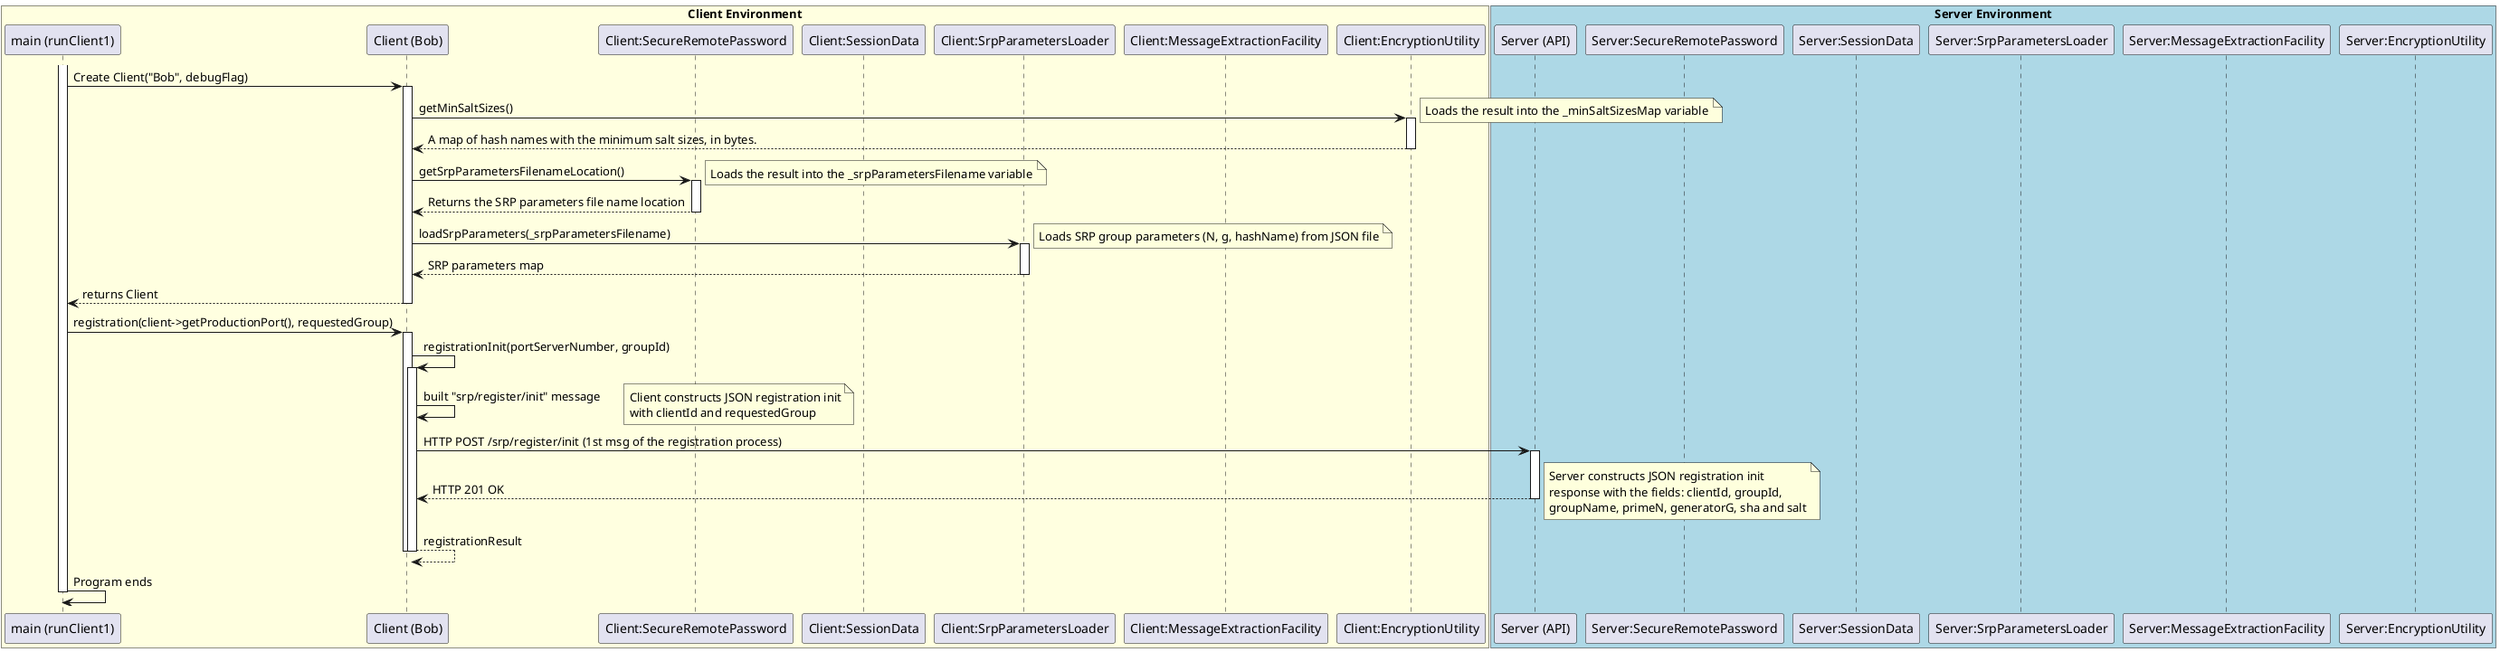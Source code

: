 "@startuml SRP_implementation_sequence_diagram"

box "Client Environment" #LightYellow
    participant "main (runClient1)" as Main
    participant "Client (Bob)" as Client
    participant "Client:SecureRemotePassword" as ClientSRP
    participant "Client:SessionData" as ClientSession
    participant "Client:SrpParametersLoader" as ClientSrpLoader
    participant "Client:MessageExtractionFacility" as ClientMEF
    participant "Client:EncryptionUtility" as ClientEU
end box

box "Server Environment" #LightBlue
    participant "Server (API)" as ServerAPI
    participant "Server:SecureRemotePassword" as ServerSRP
    participant "Server:SessionData" as ServerSession
    participant "Server:SrpParametersLoader" as ServerSrpLoader
    participant "Server:MessageExtractionFacility" as ServerMEF
    participant "Server:EncryptionUtility" as ServerEU
end box

activate Main

Main -> Client : Create Client("Bob", debugFlag)
activate Client

    Client -> ClientEU: getMinSaltSizes()
    activate ClientEU
        note right
            Loads the result into the _minSaltSizesMap variable
        end note
    ClientEU --> Client: A map of hash names with the minimum salt sizes, in bytes.
    deactivate ClientEU

    Client -> ClientSRP: getSrpParametersFilenameLocation()
    activate ClientSRP
        note right
            Loads the result into the _srpParametersFilename variable
        end note
    ClientSRP --> Client: Returns the SRP parameters file name location
    deactivate ClientSRP

    Client -> ClientSrpLoader : loadSrpParameters(_srpParametersFilename)
    activate ClientSrpLoader
        note right
            Loads SRP group parameters (N, g, hashName) from JSON file
        end note
    ClientSrpLoader --> Client : SRP parameters map
    deactivate ClientSrpLoader

    Client --> Main : returns Client
deactivate Client

Main -> Client : registration(client->getProductionPort(), requestedGroup)
activate Client
    Client -> Client: registrationInit(portServerNumber, groupId)
    activate Client
        Client -> Client : built "srp/register/init" message
        note right
            Client constructs JSON registration init
            with clientId and requestedGroup
        end note
        Client -> ServerAPI : HTTP POST /srp/register/init (1st msg of the registration process)
        activate ServerAPI










            ServerAPI --> Client : HTTP 201 OK 
            note right
                Server constructs JSON registration init 
                response with the fields: clientId, groupId,
                groupName, primeN, generatorG, sha and salt
            end note
        deactivate ServerAPI
        Client --> Client: registrationResult
    deactivate Client

deactivate Client

Main -> Main : Program ends
deactivate Main

@enduml